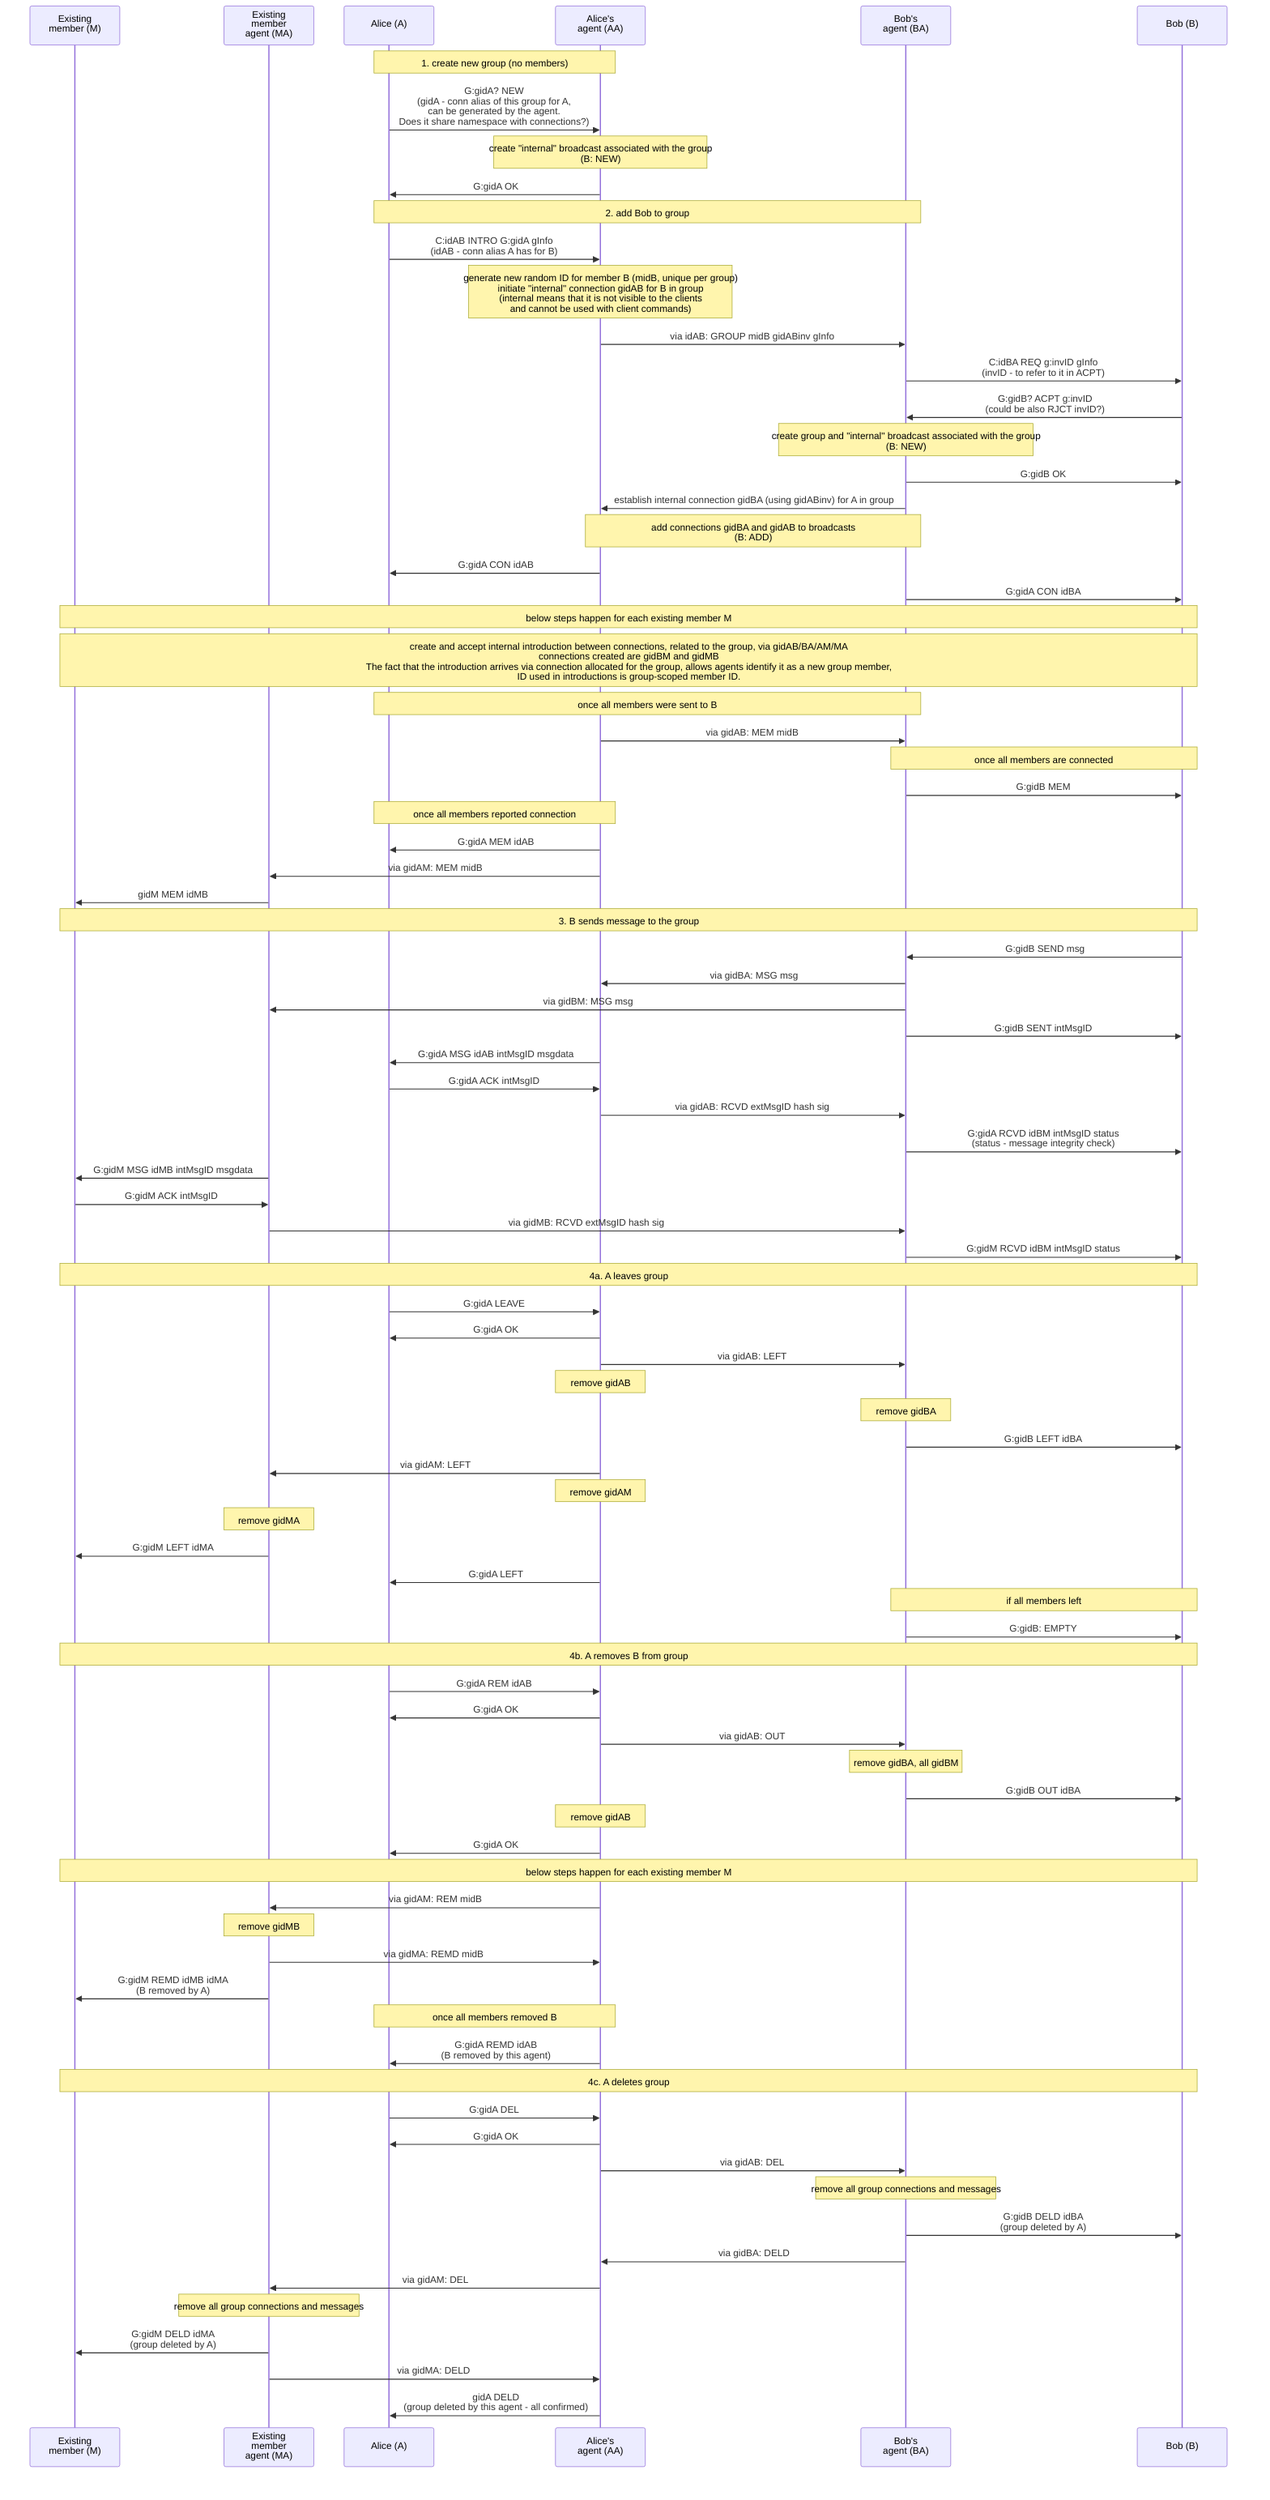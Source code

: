 sequenceDiagram
  participant M as Existing<br>member (M)
  participant MA as Existing<br>member<br>agent (MA)
  participant A as Alice (A)
  participant AA as Alice's<br>agent (AA)
  participant BA as Bob's<br>agent (BA)
  participant B as Bob (B)

  note over A, AA: 1. create new group (no members)
  A ->> AA: G:gidA? NEW<br>(gidA - conn alias of this group for A,<br>can be generated by the agent.<br>Does it share namespace with connections?)

  note over AA: create "internal" broadcast associated with the group<br>(B: NEW)

  AA ->> A: G:gidA OK

  note over A, BA: 2. add Bob to group

  A ->> AA: C:idAB INTRO G:gidA gInfo<br>(idAB - conn alias A has for B)
  
  note over AA: generate new random ID for member B (midB, unique per group)<br>initiate "internal" connection gidAB for B in group<br>(internal means that it is not visible to the clients<br>and cannot be used with client commands)

  AA ->> BA: via idAB: GROUP midB gidABinv gInfo
  BA ->> B: C:idBA REQ g:invID gInfo<br>(invID - to refer to it in ACPT)
  B ->> BA: G:gidB? ACPT g:invID<br>(could be also RJCT invID?)

  note over BA: create group and "internal" broadcast associated with the group<br>(B: NEW)

  BA ->> B: G:gidB OK

  BA ->> AA: establish internal connection gidBA (using gidABinv) for A in group

  note over BA, AA: add connections gidBA and gidAB to broadcasts<br>(B: ADD)
 
  AA ->> A: G:gidA CON idAB
  BA ->> B: G:gidA CON idBA

  note over M, B: below steps happen for each existing member M

  note over M, B: create and accept internal introduction between connections, related to the group, via gidAB/BA/AM/MA<br>connections created are gidBM and gidMB<br>The fact that the introduction arrives via connection allocated for the group, allows agents identify it as a new group member,<br>ID used in introductions is group-scoped member ID.

  note over A, BA: once all members were sent to B
  AA ->> BA: via gidAB: MEM midB

  note over BA, B: once all members are connected
  BA ->> B: G:gidB MEM

  note over A, AA: once all members reported connection
  AA ->> A: G:gidA MEM idAB

  AA ->> MA: via gidAM: MEM midB
  MA ->> M: gidM MEM idMB
  
  note over M, B: 3. B sends message to the group

  B ->> BA: G:gidB SEND msg
  BA ->> AA: via gidBA: MSG msg
  BA ->> MA: via gidBM: MSG msg
  BA ->> B: G:gidB SENT intMsgID

  AA ->> A: G:gidA MSG idAB intMsgID msgdata
  A ->> AA: G:gidA ACK intMsgID
  AA ->> BA: via gidAB: RCVD extMsgID hash sig
  BA ->> B: G:gidA RCVD idBM intMsgID status<br>(status - message integrity check)

  MA ->> M: G:gidM MSG idMB intMsgID msgdata
  M ->> MA: G:gidM ACK intMsgID
  MA ->> BA: via gidMB: RCVD extMsgID hash sig
  BA ->> B: G:gidM RCVD idBM intMsgID status

  note over M, B: 4a. A leaves group

  A ->> AA: G:gidA LEAVE
  AA ->> A: G:gidA OK
  AA ->> BA: via gidAB: LEFT
  note over AA: remove gidAB
  note over BA: remove gidBA
  BA ->> B: G:gidB LEFT idBA

  AA ->> MA: via gidAM: LEFT
  note over AA: remove gidAM
  note over MA: remove gidMA
  MA ->> M: G:gidM LEFT idMA

  AA ->> A: G:gidA LEFT

  note over B, BA: if all members left
  BA ->> B: G:gidB: EMPTY

  note over M, B: 4b. A removes B from group

  A ->> AA: G:gidA REM idAB
  AA ->> A: G:gidA OK
  AA ->> BA: via gidAB: OUT
  note over BA: remove gidBA, all gidBM
  BA ->> B: G:gidB OUT idBA

  note over AA: remove gidAB
  AA ->> A: G:gidA OK

  note over M, B: below steps happen for each existing member M

  AA ->> MA: via gidAM: REM midB
  note over MA: remove gidMB
  MA ->> AA: via gidMA: REMD midB
  MA ->> M: G:gidM REMD idMB idMA<br>(B removed by A)

  note over A, AA: once all members removed B

  AA ->> A: G:gidA REMD idAB<br>(B removed by this agent)

  note over M, B: 4c. A deletes group
  A ->> AA: G:gidA DEL
  AA ->> A: G:gidA OK
  
  AA ->> BA: via gidAB: DEL
  note over BA: remove all group connections and messages
  BA ->> B: G:gidB DELD idBA<br>(group deleted by A)
  BA ->> AA: via gidBA: DELD

  AA ->> MA: via gidAM: DEL
  note over MA: remove all group connections and messages
  MA ->> M: G:gidM DELD idMA<br>(group deleted by A)
  MA ->> AA: via gidMA: DELD

  AA ->> A: gidA DELD<br>(group deleted by this agent - all confirmed)